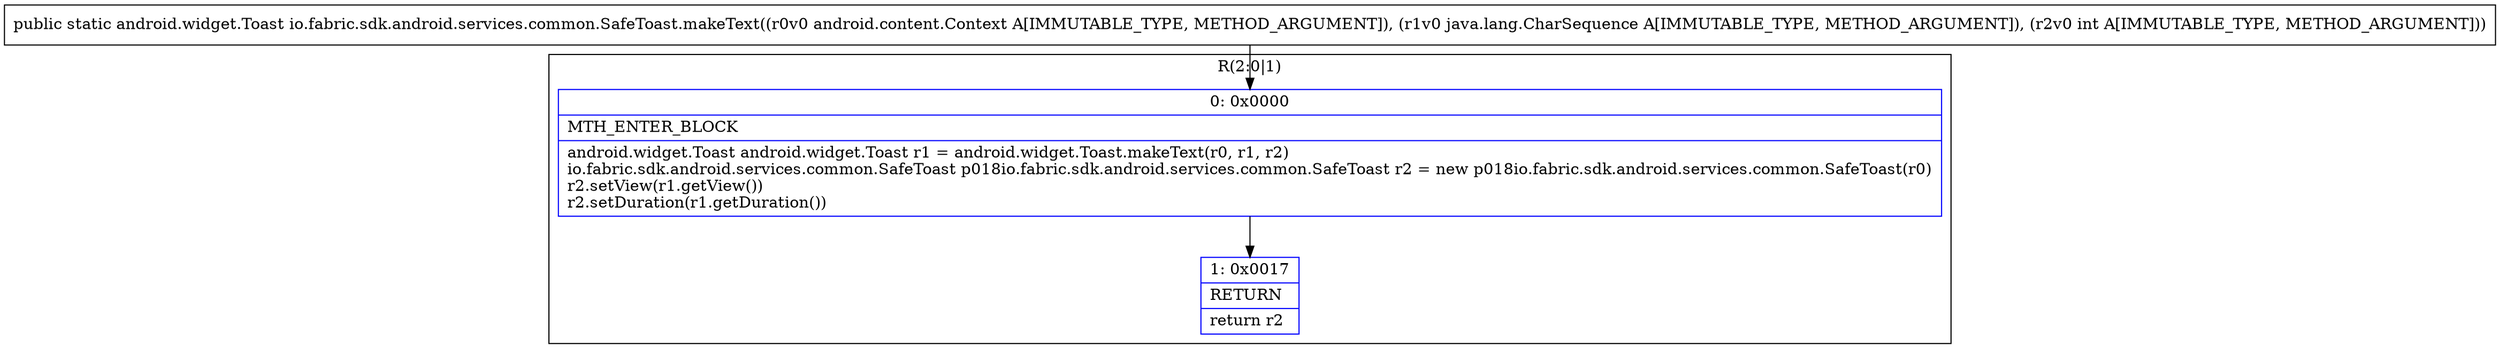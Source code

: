 digraph "CFG forio.fabric.sdk.android.services.common.SafeToast.makeText(Landroid\/content\/Context;Ljava\/lang\/CharSequence;I)Landroid\/widget\/Toast;" {
subgraph cluster_Region_151176226 {
label = "R(2:0|1)";
node [shape=record,color=blue];
Node_0 [shape=record,label="{0\:\ 0x0000|MTH_ENTER_BLOCK\l|android.widget.Toast android.widget.Toast r1 = android.widget.Toast.makeText(r0, r1, r2)\lio.fabric.sdk.android.services.common.SafeToast p018io.fabric.sdk.android.services.common.SafeToast r2 = new p018io.fabric.sdk.android.services.common.SafeToast(r0)\lr2.setView(r1.getView())\lr2.setDuration(r1.getDuration())\l}"];
Node_1 [shape=record,label="{1\:\ 0x0017|RETURN\l|return r2\l}"];
}
MethodNode[shape=record,label="{public static android.widget.Toast io.fabric.sdk.android.services.common.SafeToast.makeText((r0v0 android.content.Context A[IMMUTABLE_TYPE, METHOD_ARGUMENT]), (r1v0 java.lang.CharSequence A[IMMUTABLE_TYPE, METHOD_ARGUMENT]), (r2v0 int A[IMMUTABLE_TYPE, METHOD_ARGUMENT])) }"];
MethodNode -> Node_0;
Node_0 -> Node_1;
}


